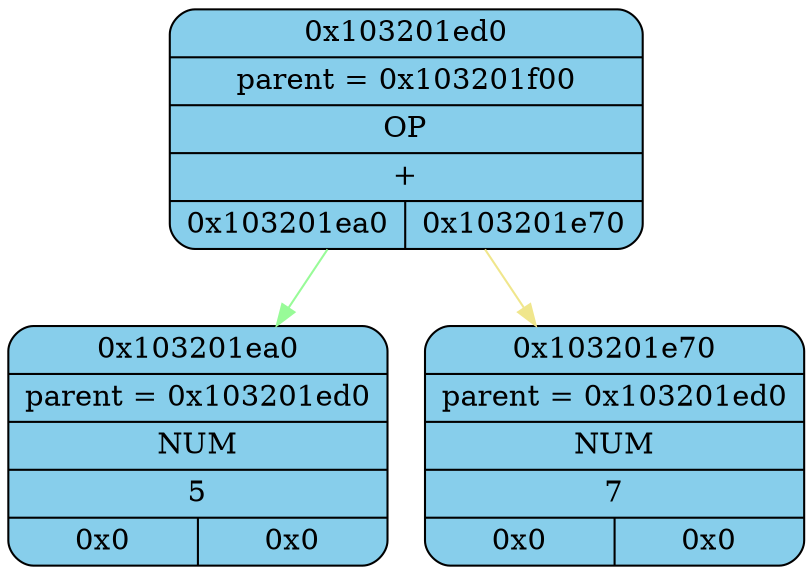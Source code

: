 digraph
{
    node_0x103201ed0[shape = Mrecord, label = "{{0x103201ed0} | {parent =  0x103201f00} | {OP} | {+} | {0x103201ea0 | 0x103201e70}}",
                style="filled", fillcolor="#87CEEB"];
    node_0x103201ea0[shape = Mrecord, label = "{{0x103201ea0} | {parent =  0x103201ed0} | {NUM} | {5} | {0x0 | 0x0}}",
                style="filled", fillcolor="#87CEEB"];
    node_0x103201e70[shape = Mrecord, label = "{{0x103201e70} | {parent =  0x103201ed0} | {NUM} | {7} | {0x0 | 0x0}}",
                style="filled", fillcolor="#87CEEB"];
    node_0x103201ed0->node_0x103201ea0 [color = "#98FB98"];
    node_0x103201ed0->node_0x103201e70 [color = "#F0E68C"];
}